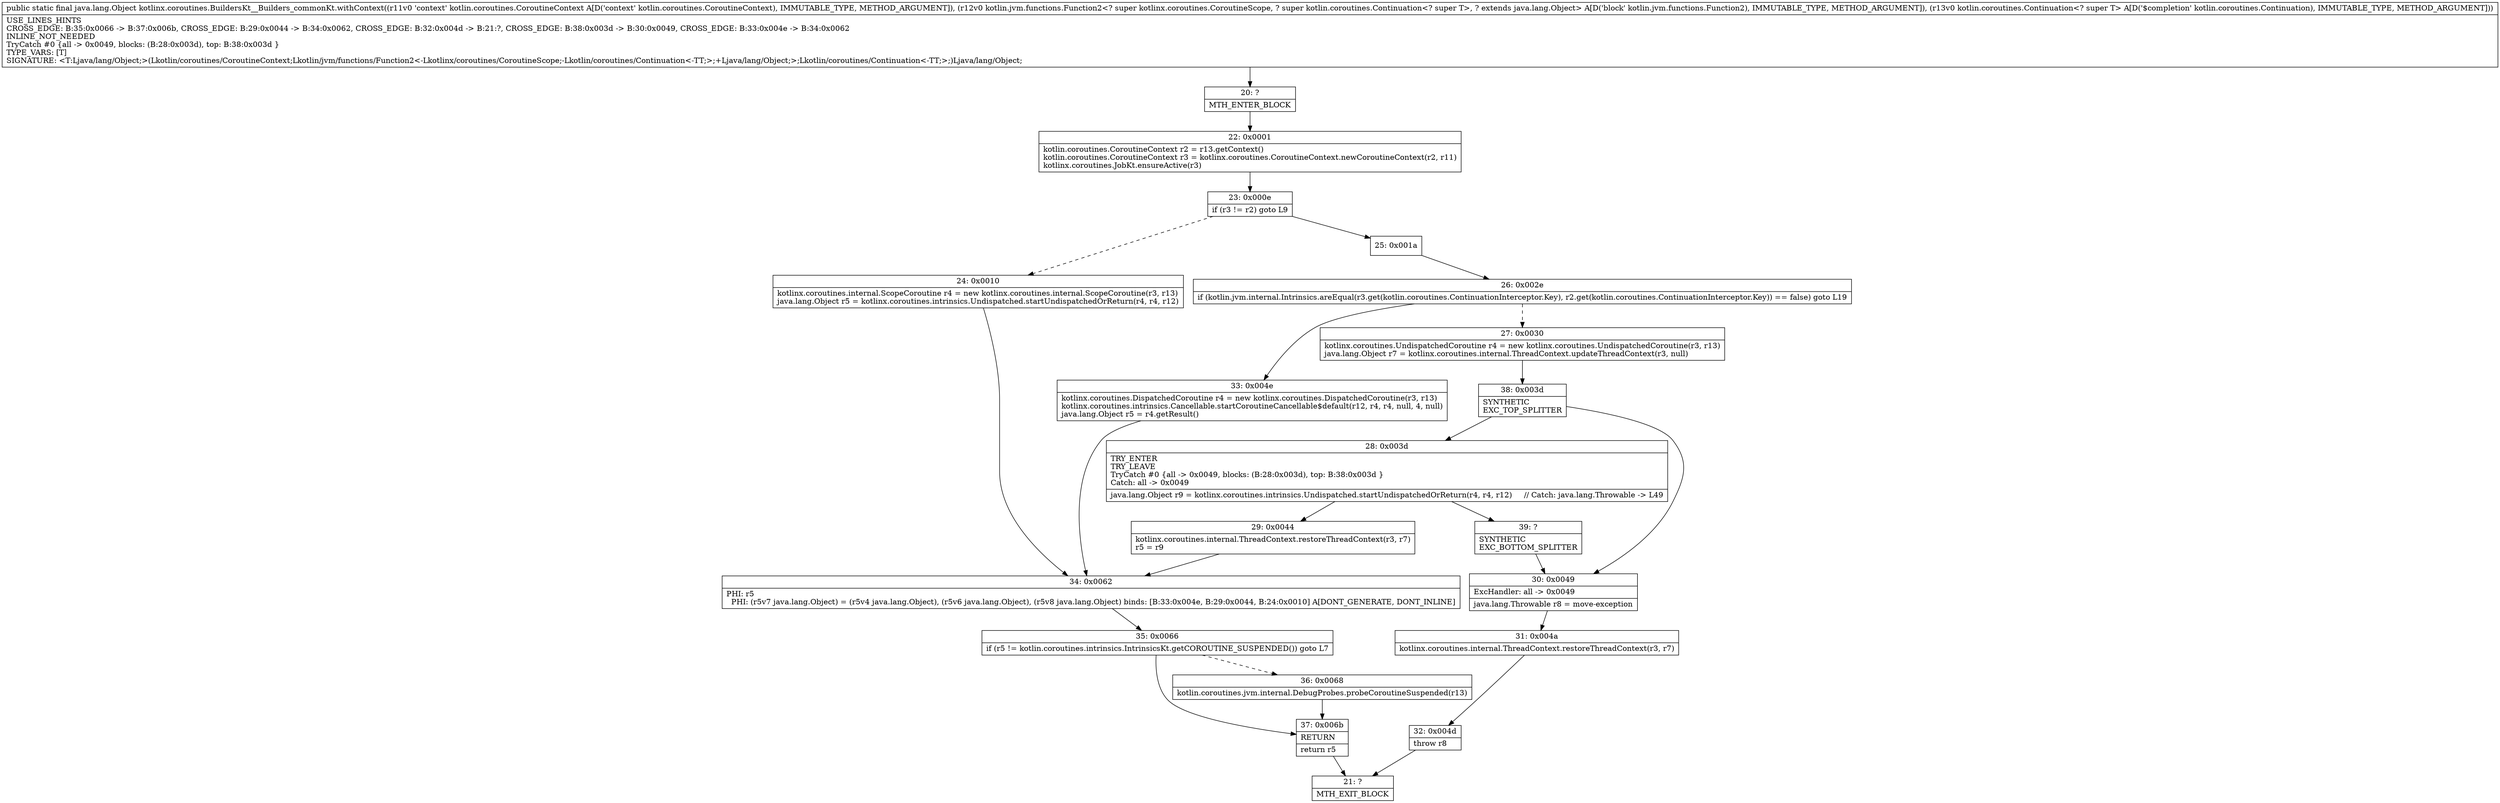 digraph "CFG forkotlinx.coroutines.BuildersKt__Builders_commonKt.withContext(Lkotlin\/coroutines\/CoroutineContext;Lkotlin\/jvm\/functions\/Function2;Lkotlin\/coroutines\/Continuation;)Ljava\/lang\/Object;" {
Node_20 [shape=record,label="{20\:\ ?|MTH_ENTER_BLOCK\l}"];
Node_22 [shape=record,label="{22\:\ 0x0001|kotlin.coroutines.CoroutineContext r2 = r13.getContext()\lkotlin.coroutines.CoroutineContext r3 = kotlinx.coroutines.CoroutineContext.newCoroutineContext(r2, r11)\lkotlinx.coroutines.JobKt.ensureActive(r3)\l}"];
Node_23 [shape=record,label="{23\:\ 0x000e|if (r3 != r2) goto L9\l}"];
Node_24 [shape=record,label="{24\:\ 0x0010|kotlinx.coroutines.internal.ScopeCoroutine r4 = new kotlinx.coroutines.internal.ScopeCoroutine(r3, r13)\ljava.lang.Object r5 = kotlinx.coroutines.intrinsics.Undispatched.startUndispatchedOrReturn(r4, r4, r12)\l}"];
Node_34 [shape=record,label="{34\:\ 0x0062|PHI: r5 \l  PHI: (r5v7 java.lang.Object) = (r5v4 java.lang.Object), (r5v6 java.lang.Object), (r5v8 java.lang.Object) binds: [B:33:0x004e, B:29:0x0044, B:24:0x0010] A[DONT_GENERATE, DONT_INLINE]\l}"];
Node_35 [shape=record,label="{35\:\ 0x0066|if (r5 != kotlin.coroutines.intrinsics.IntrinsicsKt.getCOROUTINE_SUSPENDED()) goto L7\l}"];
Node_36 [shape=record,label="{36\:\ 0x0068|kotlin.coroutines.jvm.internal.DebugProbes.probeCoroutineSuspended(r13)\l}"];
Node_37 [shape=record,label="{37\:\ 0x006b|RETURN\l|return r5\l}"];
Node_21 [shape=record,label="{21\:\ ?|MTH_EXIT_BLOCK\l}"];
Node_25 [shape=record,label="{25\:\ 0x001a}"];
Node_26 [shape=record,label="{26\:\ 0x002e|if (kotlin.jvm.internal.Intrinsics.areEqual(r3.get(kotlin.coroutines.ContinuationInterceptor.Key), r2.get(kotlin.coroutines.ContinuationInterceptor.Key)) == false) goto L19\l}"];
Node_27 [shape=record,label="{27\:\ 0x0030|kotlinx.coroutines.UndispatchedCoroutine r4 = new kotlinx.coroutines.UndispatchedCoroutine(r3, r13)\ljava.lang.Object r7 = kotlinx.coroutines.internal.ThreadContext.updateThreadContext(r3, null)\l}"];
Node_38 [shape=record,label="{38\:\ 0x003d|SYNTHETIC\lEXC_TOP_SPLITTER\l}"];
Node_28 [shape=record,label="{28\:\ 0x003d|TRY_ENTER\lTRY_LEAVE\lTryCatch #0 \{all \-\> 0x0049, blocks: (B:28:0x003d), top: B:38:0x003d \}\lCatch: all \-\> 0x0049\l|java.lang.Object r9 = kotlinx.coroutines.intrinsics.Undispatched.startUndispatchedOrReturn(r4, r4, r12)     \/\/ Catch: java.lang.Throwable \-\> L49\l}"];
Node_29 [shape=record,label="{29\:\ 0x0044|kotlinx.coroutines.internal.ThreadContext.restoreThreadContext(r3, r7)\lr5 = r9\l}"];
Node_39 [shape=record,label="{39\:\ ?|SYNTHETIC\lEXC_BOTTOM_SPLITTER\l}"];
Node_30 [shape=record,label="{30\:\ 0x0049|ExcHandler: all \-\> 0x0049\l|java.lang.Throwable r8 = move\-exception\l}"];
Node_31 [shape=record,label="{31\:\ 0x004a|kotlinx.coroutines.internal.ThreadContext.restoreThreadContext(r3, r7)\l}"];
Node_32 [shape=record,label="{32\:\ 0x004d|throw r8\l}"];
Node_33 [shape=record,label="{33\:\ 0x004e|kotlinx.coroutines.DispatchedCoroutine r4 = new kotlinx.coroutines.DispatchedCoroutine(r3, r13)\lkotlinx.coroutines.intrinsics.Cancellable.startCoroutineCancellable$default(r12, r4, r4, null, 4, null)\ljava.lang.Object r5 = r4.getResult()\l}"];
MethodNode[shape=record,label="{public static final java.lang.Object kotlinx.coroutines.BuildersKt__Builders_commonKt.withContext((r11v0 'context' kotlin.coroutines.CoroutineContext A[D('context' kotlin.coroutines.CoroutineContext), IMMUTABLE_TYPE, METHOD_ARGUMENT]), (r12v0 kotlin.jvm.functions.Function2\<? super kotlinx.coroutines.CoroutineScope, ? super kotlin.coroutines.Continuation\<? super T\>, ? extends java.lang.Object\> A[D('block' kotlin.jvm.functions.Function2), IMMUTABLE_TYPE, METHOD_ARGUMENT]), (r13v0 kotlin.coroutines.Continuation\<? super T\> A[D('$completion' kotlin.coroutines.Continuation), IMMUTABLE_TYPE, METHOD_ARGUMENT]))  | USE_LINES_HINTS\lCROSS_EDGE: B:35:0x0066 \-\> B:37:0x006b, CROSS_EDGE: B:29:0x0044 \-\> B:34:0x0062, CROSS_EDGE: B:32:0x004d \-\> B:21:?, CROSS_EDGE: B:38:0x003d \-\> B:30:0x0049, CROSS_EDGE: B:33:0x004e \-\> B:34:0x0062\lINLINE_NOT_NEEDED\lTryCatch #0 \{all \-\> 0x0049, blocks: (B:28:0x003d), top: B:38:0x003d \}\lTYPE_VARS: [T]\lSIGNATURE: \<T:Ljava\/lang\/Object;\>(Lkotlin\/coroutines\/CoroutineContext;Lkotlin\/jvm\/functions\/Function2\<\-Lkotlinx\/coroutines\/CoroutineScope;\-Lkotlin\/coroutines\/Continuation\<\-TT;\>;+Ljava\/lang\/Object;\>;Lkotlin\/coroutines\/Continuation\<\-TT;\>;)Ljava\/lang\/Object;\l}"];
MethodNode -> Node_20;Node_20 -> Node_22;
Node_22 -> Node_23;
Node_23 -> Node_24[style=dashed];
Node_23 -> Node_25;
Node_24 -> Node_34;
Node_34 -> Node_35;
Node_35 -> Node_36[style=dashed];
Node_35 -> Node_37;
Node_36 -> Node_37;
Node_37 -> Node_21;
Node_25 -> Node_26;
Node_26 -> Node_27[style=dashed];
Node_26 -> Node_33;
Node_27 -> Node_38;
Node_38 -> Node_28;
Node_38 -> Node_30;
Node_28 -> Node_29;
Node_28 -> Node_39;
Node_29 -> Node_34;
Node_39 -> Node_30;
Node_30 -> Node_31;
Node_31 -> Node_32;
Node_32 -> Node_21;
Node_33 -> Node_34;
}


